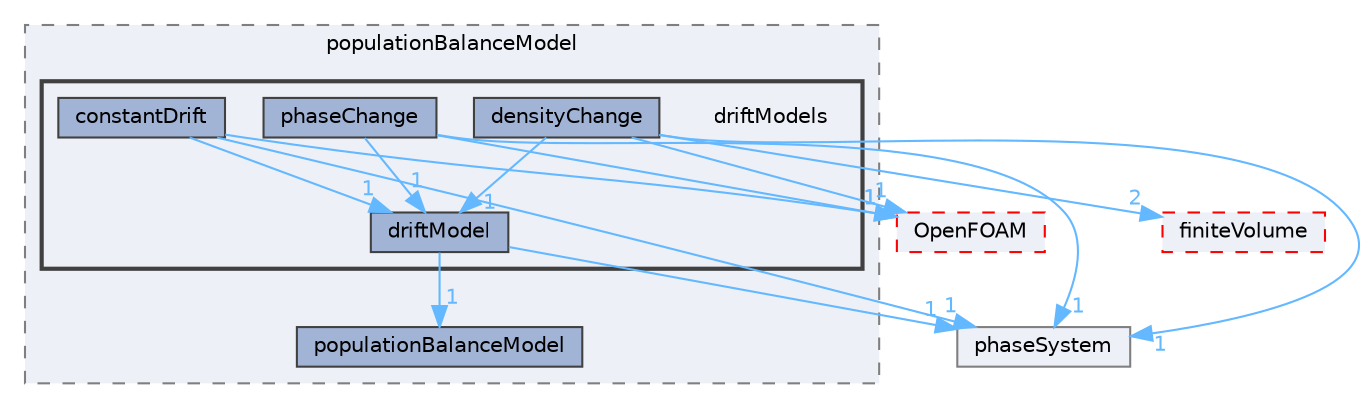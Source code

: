 digraph "src/phaseSystemModels/reactingEuler/multiphaseSystem/populationBalanceModel/driftModels"
{
 // LATEX_PDF_SIZE
  bgcolor="transparent";
  edge [fontname=Helvetica,fontsize=10,labelfontname=Helvetica,labelfontsize=10];
  node [fontname=Helvetica,fontsize=10,shape=box,height=0.2,width=0.4];
  compound=true
  subgraph clusterdir_e9c594d8f3b0b5d00e00b870816d9586 {
    graph [ bgcolor="#edf0f7", pencolor="grey50", label="populationBalanceModel", fontname=Helvetica,fontsize=10 style="filled,dashed", URL="dir_e9c594d8f3b0b5d00e00b870816d9586.html",tooltip=""]
  dir_3e54fbac01d3fb7a46541771feeefe19 [label="populationBalanceModel", fillcolor="#a2b4d6", color="grey25", style="filled", URL="dir_3e54fbac01d3fb7a46541771feeefe19.html",tooltip=""];
  subgraph clusterdir_5b72ec1fb972a9df4a4528917bab9b70 {
    graph [ bgcolor="#edf0f7", pencolor="grey25", label="", fontname=Helvetica,fontsize=10 style="filled,bold", URL="dir_5b72ec1fb972a9df4a4528917bab9b70.html",tooltip=""]
    dir_5b72ec1fb972a9df4a4528917bab9b70 [shape=plaintext, label="driftModels"];
  dir_5614cae704ead44471f9d8406e6463ea [label="constantDrift", fillcolor="#a2b4d6", color="grey25", style="filled", URL="dir_5614cae704ead44471f9d8406e6463ea.html",tooltip=""];
  dir_b544073d13548c05e5a089762d0bcbf1 [label="densityChange", fillcolor="#a2b4d6", color="grey25", style="filled", URL="dir_b544073d13548c05e5a089762d0bcbf1.html",tooltip=""];
  dir_a7ccdac76ba0747c01f6f1ba9275ad03 [label="driftModel", fillcolor="#a2b4d6", color="grey25", style="filled", URL="dir_a7ccdac76ba0747c01f6f1ba9275ad03.html",tooltip=""];
  dir_52bbebd770d10e8ba9207df9b4f48668 [label="phaseChange", fillcolor="#a2b4d6", color="grey25", style="filled", URL="dir_52bbebd770d10e8ba9207df9b4f48668.html",tooltip=""];
  }
  }
  dir_9bd15774b555cf7259a6fa18f99fe99b [label="finiteVolume", fillcolor="#edf0f7", color="red", style="filled,dashed", URL="dir_9bd15774b555cf7259a6fa18f99fe99b.html",tooltip=""];
  dir_c5473ff19b20e6ec4dfe5c310b3778a8 [label="OpenFOAM", fillcolor="#edf0f7", color="red", style="filled,dashed", URL="dir_c5473ff19b20e6ec4dfe5c310b3778a8.html",tooltip=""];
  dir_dfe19b54a98af0254be9d6c989217747 [label="phaseSystem", fillcolor="#edf0f7", color="grey50", style="filled", URL="dir_dfe19b54a98af0254be9d6c989217747.html",tooltip=""];
  dir_5614cae704ead44471f9d8406e6463ea->dir_a7ccdac76ba0747c01f6f1ba9275ad03 [headlabel="1", labeldistance=1.5 headhref="dir_000625_001049.html" href="dir_000625_001049.html" color="steelblue1" fontcolor="steelblue1"];
  dir_5614cae704ead44471f9d8406e6463ea->dir_c5473ff19b20e6ec4dfe5c310b3778a8 [headlabel="1", labeldistance=1.5 headhref="dir_000625_002695.html" href="dir_000625_002695.html" color="steelblue1" fontcolor="steelblue1"];
  dir_5614cae704ead44471f9d8406e6463ea->dir_dfe19b54a98af0254be9d6c989217747 [headlabel="1", labeldistance=1.5 headhref="dir_000625_002906.html" href="dir_000625_002906.html" color="steelblue1" fontcolor="steelblue1"];
  dir_b544073d13548c05e5a089762d0bcbf1->dir_9bd15774b555cf7259a6fa18f99fe99b [headlabel="2", labeldistance=1.5 headhref="dir_000842_001387.html" href="dir_000842_001387.html" color="steelblue1" fontcolor="steelblue1"];
  dir_b544073d13548c05e5a089762d0bcbf1->dir_a7ccdac76ba0747c01f6f1ba9275ad03 [headlabel="1", labeldistance=1.5 headhref="dir_000842_001049.html" href="dir_000842_001049.html" color="steelblue1" fontcolor="steelblue1"];
  dir_b544073d13548c05e5a089762d0bcbf1->dir_c5473ff19b20e6ec4dfe5c310b3778a8 [headlabel="1", labeldistance=1.5 headhref="dir_000842_002695.html" href="dir_000842_002695.html" color="steelblue1" fontcolor="steelblue1"];
  dir_b544073d13548c05e5a089762d0bcbf1->dir_dfe19b54a98af0254be9d6c989217747 [headlabel="1", labeldistance=1.5 headhref="dir_000842_002906.html" href="dir_000842_002906.html" color="steelblue1" fontcolor="steelblue1"];
  dir_a7ccdac76ba0747c01f6f1ba9275ad03->dir_3e54fbac01d3fb7a46541771feeefe19 [headlabel="1", labeldistance=1.5 headhref="dir_001049_003003.html" href="dir_001049_003003.html" color="steelblue1" fontcolor="steelblue1"];
  dir_a7ccdac76ba0747c01f6f1ba9275ad03->dir_dfe19b54a98af0254be9d6c989217747 [headlabel="1", labeldistance=1.5 headhref="dir_001049_002906.html" href="dir_001049_002906.html" color="steelblue1" fontcolor="steelblue1"];
  dir_52bbebd770d10e8ba9207df9b4f48668->dir_a7ccdac76ba0747c01f6f1ba9275ad03 [headlabel="1", labeldistance=1.5 headhref="dir_002873_001049.html" href="dir_002873_001049.html" color="steelblue1" fontcolor="steelblue1"];
  dir_52bbebd770d10e8ba9207df9b4f48668->dir_c5473ff19b20e6ec4dfe5c310b3778a8 [headlabel="1", labeldistance=1.5 headhref="dir_002873_002695.html" href="dir_002873_002695.html" color="steelblue1" fontcolor="steelblue1"];
  dir_52bbebd770d10e8ba9207df9b4f48668->dir_dfe19b54a98af0254be9d6c989217747 [headlabel="1", labeldistance=1.5 headhref="dir_002873_002906.html" href="dir_002873_002906.html" color="steelblue1" fontcolor="steelblue1"];
}
